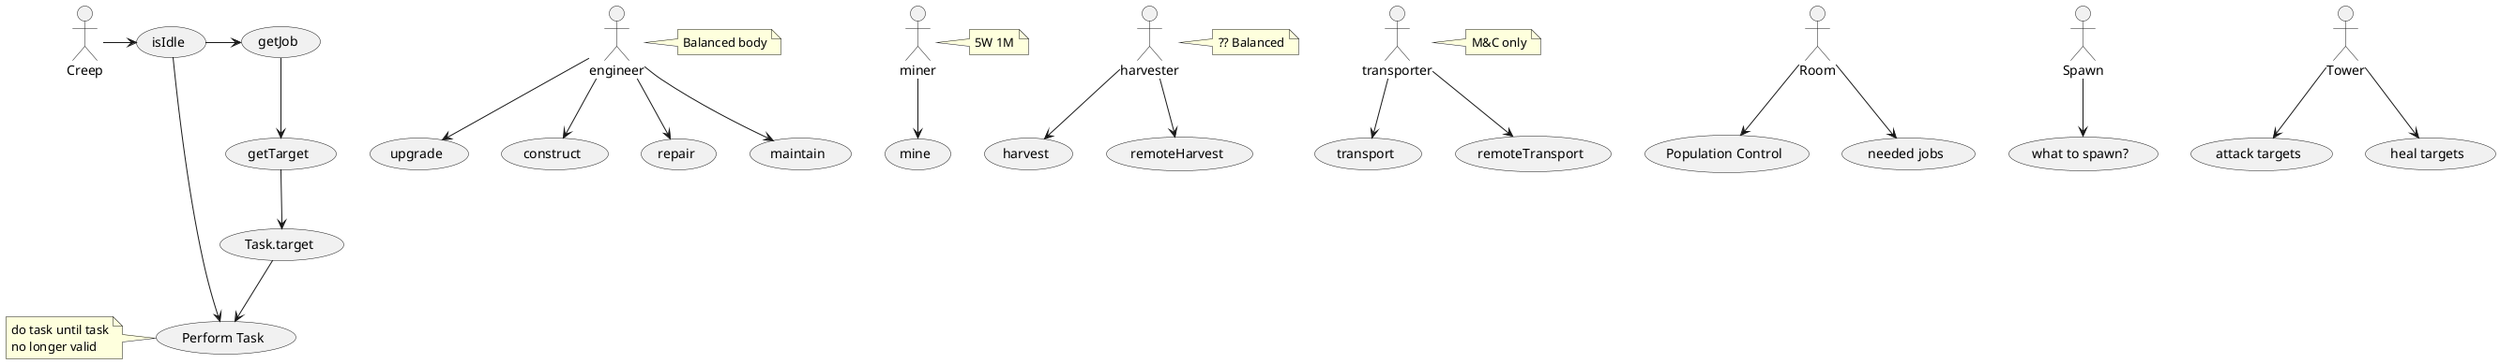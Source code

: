 @startuml
' ---ENTITIES---
:Room:

:engineer:
:harvester:
:miner:
:transporter:

(Perform Task) as (Task)

' ---AGENTS---
Room --> (Population Control)
Room --> (needed jobs)
Spawn --> (what to spawn?)
Tower --> (attack targets)
Tower --> (heal targets)


engineer --> (upgrade)
engineer --> (construct)
engineer --> (repair)
engineer --> (maintain)
harvester --> (harvest)
harvester --> (remoteHarvest)
miner --> (mine)
transporter --> (transport)
transporter --> (remoteTransport)

Creep -> (isIdle)
isIdle -> (getJob)
(getJob) --> (getTarget)
(getTarget) --> (Task.target)
(Task.target) --> (Task)

isIdle -> (Task)



note right of engineer : Balanced body
note right of miner : 5W 1M
note right of harvester : ?? Balanced
note right of transporter : M&C only

note left of (Task)
do task until task
no longer valid
end note

@enduml
